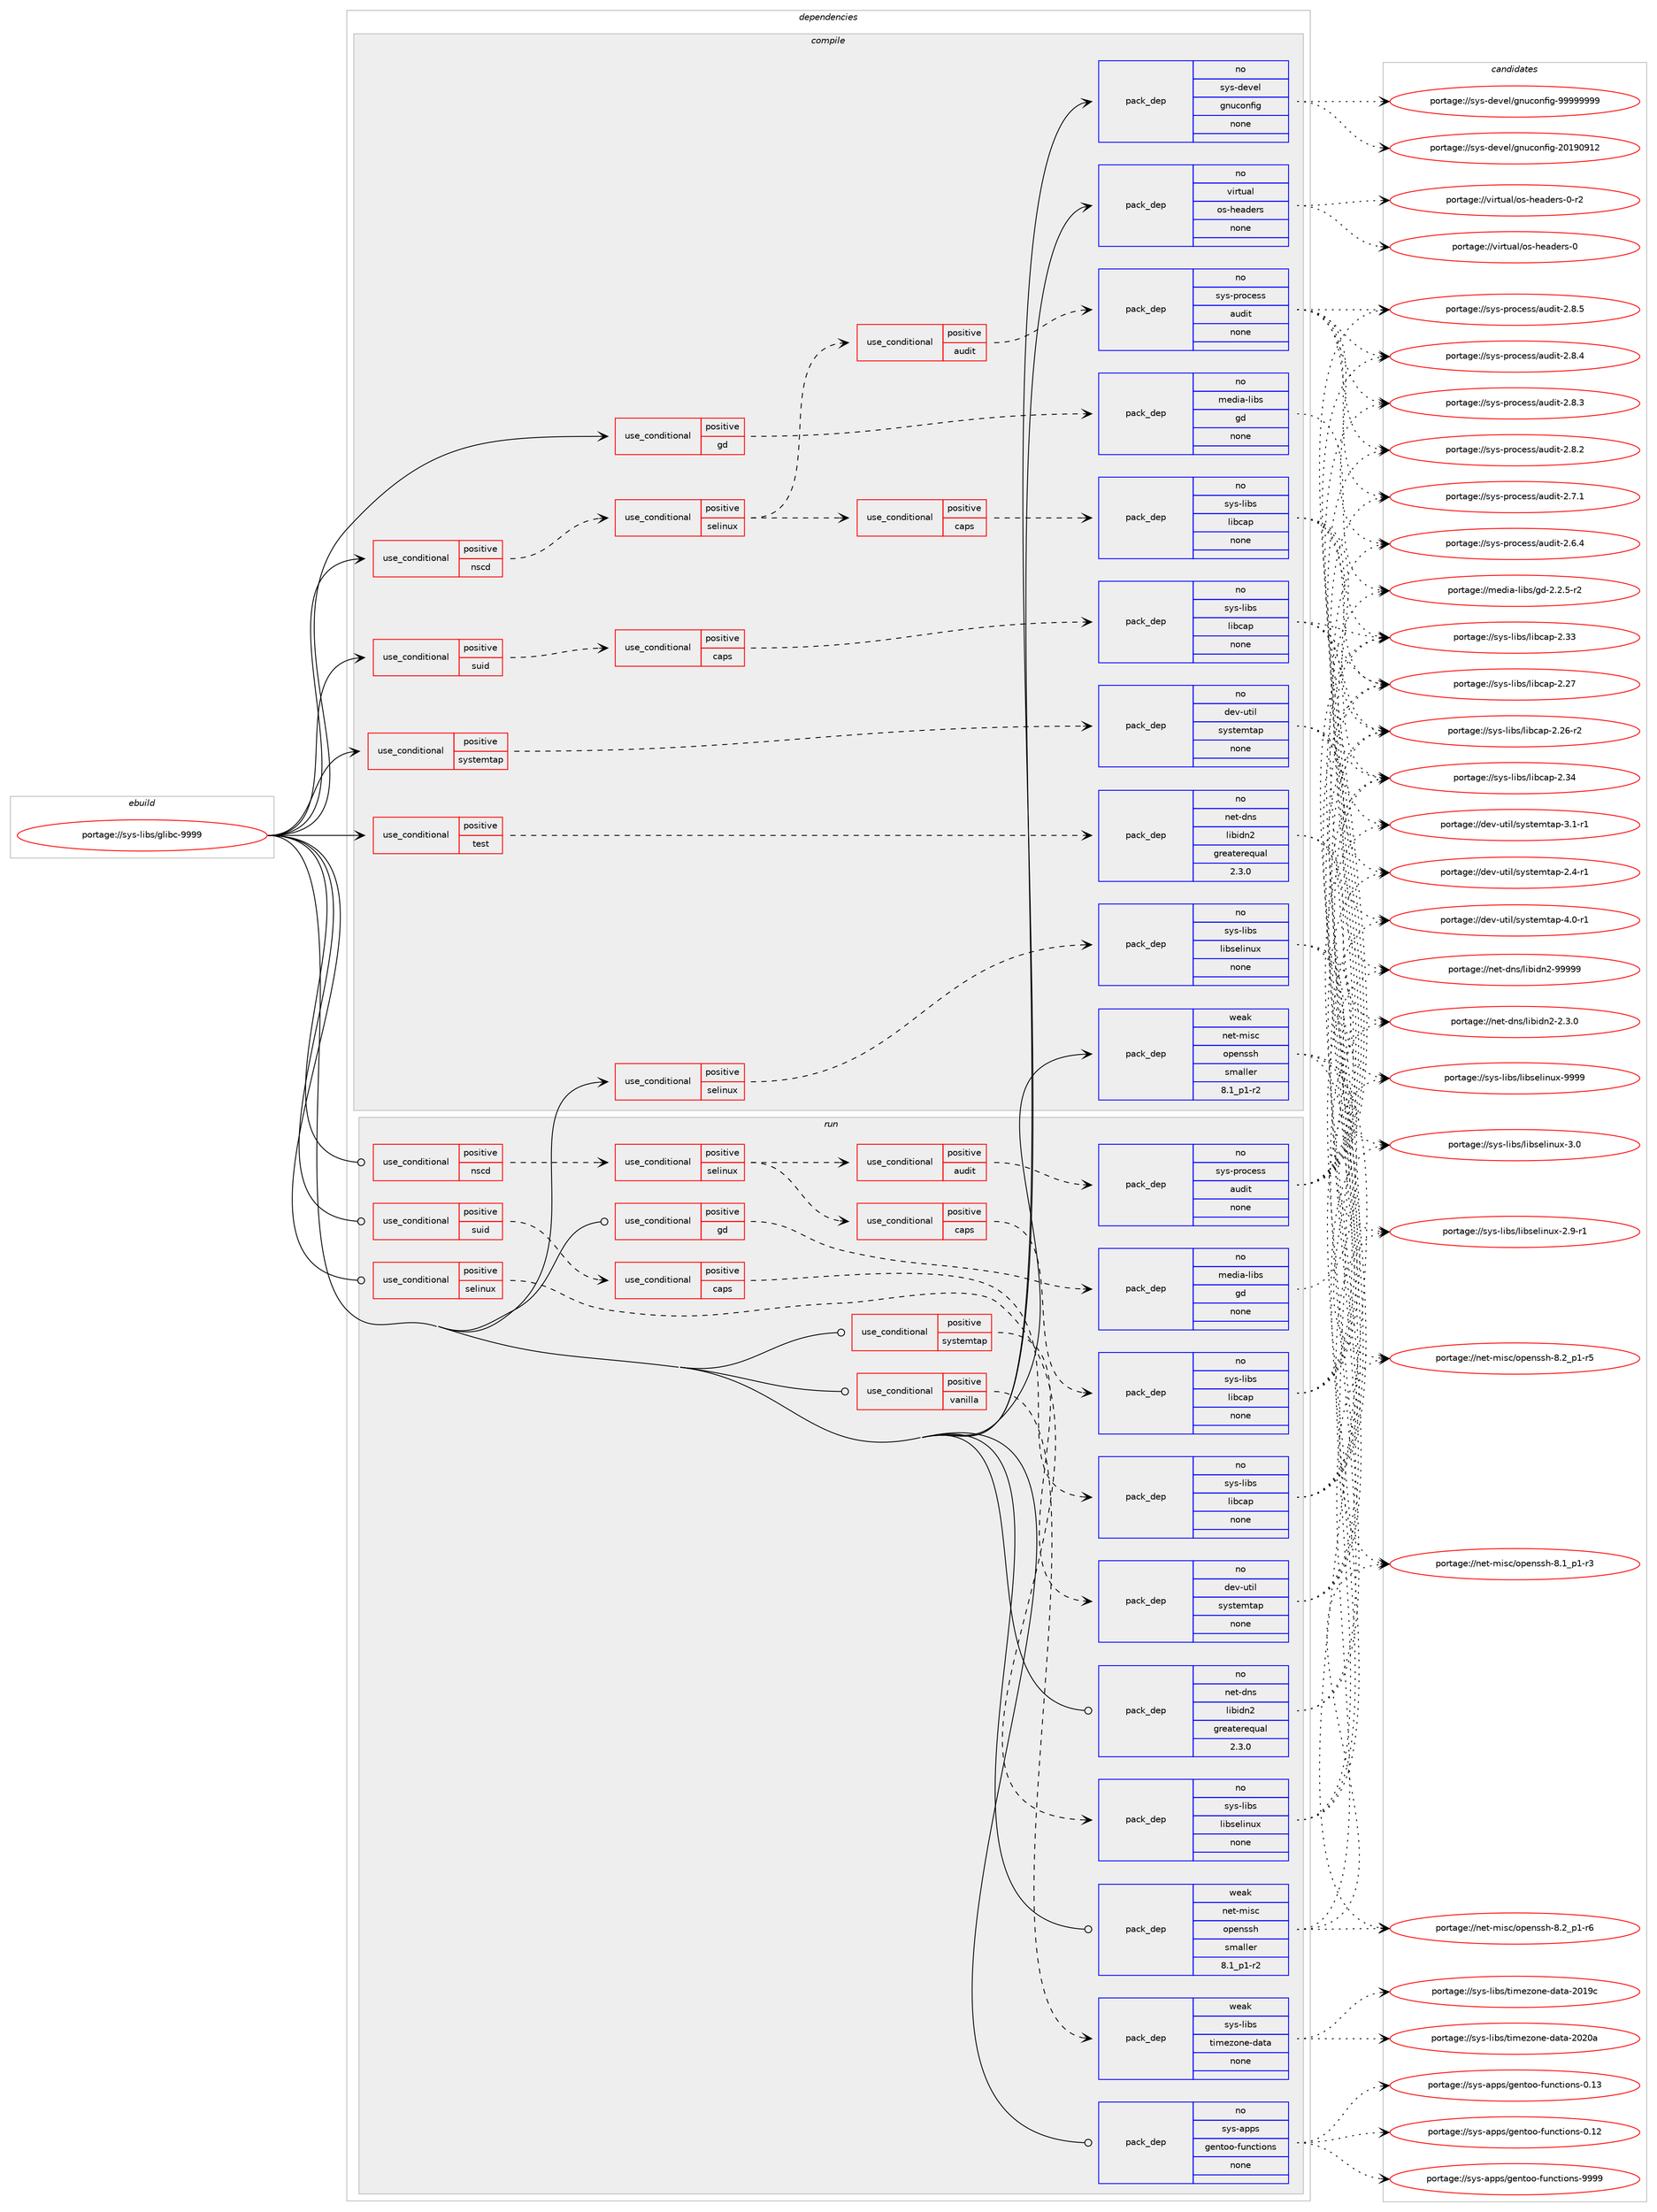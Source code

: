 digraph prolog {

# *************
# Graph options
# *************

newrank=true;
concentrate=true;
compound=true;
graph [rankdir=LR,fontname=Helvetica,fontsize=10,ranksep=1.5];#, ranksep=2.5, nodesep=0.2];
edge  [arrowhead=vee];
node  [fontname=Helvetica,fontsize=10];

# **********
# The ebuild
# **********

subgraph cluster_leftcol {
color=gray;
rank=same;
label=<<i>ebuild</i>>;
id [label="portage://sys-libs/glibc-9999", color=red, width=4, href="../sys-libs/glibc-9999.svg"];
}

# ****************
# The dependencies
# ****************

subgraph cluster_midcol {
color=gray;
label=<<i>dependencies</i>>;
subgraph cluster_compile {
fillcolor="#eeeeee";
style=filled;
label=<<i>compile</i>>;
subgraph cond557 {
dependency3957 [label=<<TABLE BORDER="0" CELLBORDER="1" CELLSPACING="0" CELLPADDING="4"><TR><TD ROWSPAN="3" CELLPADDING="10">use_conditional</TD></TR><TR><TD>positive</TD></TR><TR><TD>gd</TD></TR></TABLE>>, shape=none, color=red];
subgraph pack3311 {
dependency3958 [label=<<TABLE BORDER="0" CELLBORDER="1" CELLSPACING="0" CELLPADDING="4" WIDTH="220"><TR><TD ROWSPAN="6" CELLPADDING="30">pack_dep</TD></TR><TR><TD WIDTH="110">no</TD></TR><TR><TD>media-libs</TD></TR><TR><TD>gd</TD></TR><TR><TD>none</TD></TR><TR><TD></TD></TR></TABLE>>, shape=none, color=blue];
}
dependency3957:e -> dependency3958:w [weight=20,style="dashed",arrowhead="vee"];
}
id:e -> dependency3957:w [weight=20,style="solid",arrowhead="vee"];
subgraph cond558 {
dependency3959 [label=<<TABLE BORDER="0" CELLBORDER="1" CELLSPACING="0" CELLPADDING="4"><TR><TD ROWSPAN="3" CELLPADDING="10">use_conditional</TD></TR><TR><TD>positive</TD></TR><TR><TD>nscd</TD></TR></TABLE>>, shape=none, color=red];
subgraph cond559 {
dependency3960 [label=<<TABLE BORDER="0" CELLBORDER="1" CELLSPACING="0" CELLPADDING="4"><TR><TD ROWSPAN="3" CELLPADDING="10">use_conditional</TD></TR><TR><TD>positive</TD></TR><TR><TD>selinux</TD></TR></TABLE>>, shape=none, color=red];
subgraph cond560 {
dependency3961 [label=<<TABLE BORDER="0" CELLBORDER="1" CELLSPACING="0" CELLPADDING="4"><TR><TD ROWSPAN="3" CELLPADDING="10">use_conditional</TD></TR><TR><TD>positive</TD></TR><TR><TD>audit</TD></TR></TABLE>>, shape=none, color=red];
subgraph pack3312 {
dependency3962 [label=<<TABLE BORDER="0" CELLBORDER="1" CELLSPACING="0" CELLPADDING="4" WIDTH="220"><TR><TD ROWSPAN="6" CELLPADDING="30">pack_dep</TD></TR><TR><TD WIDTH="110">no</TD></TR><TR><TD>sys-process</TD></TR><TR><TD>audit</TD></TR><TR><TD>none</TD></TR><TR><TD></TD></TR></TABLE>>, shape=none, color=blue];
}
dependency3961:e -> dependency3962:w [weight=20,style="dashed",arrowhead="vee"];
}
dependency3960:e -> dependency3961:w [weight=20,style="dashed",arrowhead="vee"];
subgraph cond561 {
dependency3963 [label=<<TABLE BORDER="0" CELLBORDER="1" CELLSPACING="0" CELLPADDING="4"><TR><TD ROWSPAN="3" CELLPADDING="10">use_conditional</TD></TR><TR><TD>positive</TD></TR><TR><TD>caps</TD></TR></TABLE>>, shape=none, color=red];
subgraph pack3313 {
dependency3964 [label=<<TABLE BORDER="0" CELLBORDER="1" CELLSPACING="0" CELLPADDING="4" WIDTH="220"><TR><TD ROWSPAN="6" CELLPADDING="30">pack_dep</TD></TR><TR><TD WIDTH="110">no</TD></TR><TR><TD>sys-libs</TD></TR><TR><TD>libcap</TD></TR><TR><TD>none</TD></TR><TR><TD></TD></TR></TABLE>>, shape=none, color=blue];
}
dependency3963:e -> dependency3964:w [weight=20,style="dashed",arrowhead="vee"];
}
dependency3960:e -> dependency3963:w [weight=20,style="dashed",arrowhead="vee"];
}
dependency3959:e -> dependency3960:w [weight=20,style="dashed",arrowhead="vee"];
}
id:e -> dependency3959:w [weight=20,style="solid",arrowhead="vee"];
subgraph cond562 {
dependency3965 [label=<<TABLE BORDER="0" CELLBORDER="1" CELLSPACING="0" CELLPADDING="4"><TR><TD ROWSPAN="3" CELLPADDING="10">use_conditional</TD></TR><TR><TD>positive</TD></TR><TR><TD>selinux</TD></TR></TABLE>>, shape=none, color=red];
subgraph pack3314 {
dependency3966 [label=<<TABLE BORDER="0" CELLBORDER="1" CELLSPACING="0" CELLPADDING="4" WIDTH="220"><TR><TD ROWSPAN="6" CELLPADDING="30">pack_dep</TD></TR><TR><TD WIDTH="110">no</TD></TR><TR><TD>sys-libs</TD></TR><TR><TD>libselinux</TD></TR><TR><TD>none</TD></TR><TR><TD></TD></TR></TABLE>>, shape=none, color=blue];
}
dependency3965:e -> dependency3966:w [weight=20,style="dashed",arrowhead="vee"];
}
id:e -> dependency3965:w [weight=20,style="solid",arrowhead="vee"];
subgraph cond563 {
dependency3967 [label=<<TABLE BORDER="0" CELLBORDER="1" CELLSPACING="0" CELLPADDING="4"><TR><TD ROWSPAN="3" CELLPADDING="10">use_conditional</TD></TR><TR><TD>positive</TD></TR><TR><TD>suid</TD></TR></TABLE>>, shape=none, color=red];
subgraph cond564 {
dependency3968 [label=<<TABLE BORDER="0" CELLBORDER="1" CELLSPACING="0" CELLPADDING="4"><TR><TD ROWSPAN="3" CELLPADDING="10">use_conditional</TD></TR><TR><TD>positive</TD></TR><TR><TD>caps</TD></TR></TABLE>>, shape=none, color=red];
subgraph pack3315 {
dependency3969 [label=<<TABLE BORDER="0" CELLBORDER="1" CELLSPACING="0" CELLPADDING="4" WIDTH="220"><TR><TD ROWSPAN="6" CELLPADDING="30">pack_dep</TD></TR><TR><TD WIDTH="110">no</TD></TR><TR><TD>sys-libs</TD></TR><TR><TD>libcap</TD></TR><TR><TD>none</TD></TR><TR><TD></TD></TR></TABLE>>, shape=none, color=blue];
}
dependency3968:e -> dependency3969:w [weight=20,style="dashed",arrowhead="vee"];
}
dependency3967:e -> dependency3968:w [weight=20,style="dashed",arrowhead="vee"];
}
id:e -> dependency3967:w [weight=20,style="solid",arrowhead="vee"];
subgraph cond565 {
dependency3970 [label=<<TABLE BORDER="0" CELLBORDER="1" CELLSPACING="0" CELLPADDING="4"><TR><TD ROWSPAN="3" CELLPADDING="10">use_conditional</TD></TR><TR><TD>positive</TD></TR><TR><TD>systemtap</TD></TR></TABLE>>, shape=none, color=red];
subgraph pack3316 {
dependency3971 [label=<<TABLE BORDER="0" CELLBORDER="1" CELLSPACING="0" CELLPADDING="4" WIDTH="220"><TR><TD ROWSPAN="6" CELLPADDING="30">pack_dep</TD></TR><TR><TD WIDTH="110">no</TD></TR><TR><TD>dev-util</TD></TR><TR><TD>systemtap</TD></TR><TR><TD>none</TD></TR><TR><TD></TD></TR></TABLE>>, shape=none, color=blue];
}
dependency3970:e -> dependency3971:w [weight=20,style="dashed",arrowhead="vee"];
}
id:e -> dependency3970:w [weight=20,style="solid",arrowhead="vee"];
subgraph cond566 {
dependency3972 [label=<<TABLE BORDER="0" CELLBORDER="1" CELLSPACING="0" CELLPADDING="4"><TR><TD ROWSPAN="3" CELLPADDING="10">use_conditional</TD></TR><TR><TD>positive</TD></TR><TR><TD>test</TD></TR></TABLE>>, shape=none, color=red];
subgraph pack3317 {
dependency3973 [label=<<TABLE BORDER="0" CELLBORDER="1" CELLSPACING="0" CELLPADDING="4" WIDTH="220"><TR><TD ROWSPAN="6" CELLPADDING="30">pack_dep</TD></TR><TR><TD WIDTH="110">no</TD></TR><TR><TD>net-dns</TD></TR><TR><TD>libidn2</TD></TR><TR><TD>greaterequal</TD></TR><TR><TD>2.3.0</TD></TR></TABLE>>, shape=none, color=blue];
}
dependency3972:e -> dependency3973:w [weight=20,style="dashed",arrowhead="vee"];
}
id:e -> dependency3972:w [weight=20,style="solid",arrowhead="vee"];
subgraph pack3318 {
dependency3974 [label=<<TABLE BORDER="0" CELLBORDER="1" CELLSPACING="0" CELLPADDING="4" WIDTH="220"><TR><TD ROWSPAN="6" CELLPADDING="30">pack_dep</TD></TR><TR><TD WIDTH="110">no</TD></TR><TR><TD>sys-devel</TD></TR><TR><TD>gnuconfig</TD></TR><TR><TD>none</TD></TR><TR><TD></TD></TR></TABLE>>, shape=none, color=blue];
}
id:e -> dependency3974:w [weight=20,style="solid",arrowhead="vee"];
subgraph pack3319 {
dependency3975 [label=<<TABLE BORDER="0" CELLBORDER="1" CELLSPACING="0" CELLPADDING="4" WIDTH="220"><TR><TD ROWSPAN="6" CELLPADDING="30">pack_dep</TD></TR><TR><TD WIDTH="110">no</TD></TR><TR><TD>virtual</TD></TR><TR><TD>os-headers</TD></TR><TR><TD>none</TD></TR><TR><TD></TD></TR></TABLE>>, shape=none, color=blue];
}
id:e -> dependency3975:w [weight=20,style="solid",arrowhead="vee"];
subgraph pack3320 {
dependency3976 [label=<<TABLE BORDER="0" CELLBORDER="1" CELLSPACING="0" CELLPADDING="4" WIDTH="220"><TR><TD ROWSPAN="6" CELLPADDING="30">pack_dep</TD></TR><TR><TD WIDTH="110">weak</TD></TR><TR><TD>net-misc</TD></TR><TR><TD>openssh</TD></TR><TR><TD>smaller</TD></TR><TR><TD>8.1_p1-r2</TD></TR></TABLE>>, shape=none, color=blue];
}
id:e -> dependency3976:w [weight=20,style="solid",arrowhead="vee"];
}
subgraph cluster_compileandrun {
fillcolor="#eeeeee";
style=filled;
label=<<i>compile and run</i>>;
}
subgraph cluster_run {
fillcolor="#eeeeee";
style=filled;
label=<<i>run</i>>;
subgraph cond567 {
dependency3977 [label=<<TABLE BORDER="0" CELLBORDER="1" CELLSPACING="0" CELLPADDING="4"><TR><TD ROWSPAN="3" CELLPADDING="10">use_conditional</TD></TR><TR><TD>positive</TD></TR><TR><TD>gd</TD></TR></TABLE>>, shape=none, color=red];
subgraph pack3321 {
dependency3978 [label=<<TABLE BORDER="0" CELLBORDER="1" CELLSPACING="0" CELLPADDING="4" WIDTH="220"><TR><TD ROWSPAN="6" CELLPADDING="30">pack_dep</TD></TR><TR><TD WIDTH="110">no</TD></TR><TR><TD>media-libs</TD></TR><TR><TD>gd</TD></TR><TR><TD>none</TD></TR><TR><TD></TD></TR></TABLE>>, shape=none, color=blue];
}
dependency3977:e -> dependency3978:w [weight=20,style="dashed",arrowhead="vee"];
}
id:e -> dependency3977:w [weight=20,style="solid",arrowhead="odot"];
subgraph cond568 {
dependency3979 [label=<<TABLE BORDER="0" CELLBORDER="1" CELLSPACING="0" CELLPADDING="4"><TR><TD ROWSPAN="3" CELLPADDING="10">use_conditional</TD></TR><TR><TD>positive</TD></TR><TR><TD>nscd</TD></TR></TABLE>>, shape=none, color=red];
subgraph cond569 {
dependency3980 [label=<<TABLE BORDER="0" CELLBORDER="1" CELLSPACING="0" CELLPADDING="4"><TR><TD ROWSPAN="3" CELLPADDING="10">use_conditional</TD></TR><TR><TD>positive</TD></TR><TR><TD>selinux</TD></TR></TABLE>>, shape=none, color=red];
subgraph cond570 {
dependency3981 [label=<<TABLE BORDER="0" CELLBORDER="1" CELLSPACING="0" CELLPADDING="4"><TR><TD ROWSPAN="3" CELLPADDING="10">use_conditional</TD></TR><TR><TD>positive</TD></TR><TR><TD>audit</TD></TR></TABLE>>, shape=none, color=red];
subgraph pack3322 {
dependency3982 [label=<<TABLE BORDER="0" CELLBORDER="1" CELLSPACING="0" CELLPADDING="4" WIDTH="220"><TR><TD ROWSPAN="6" CELLPADDING="30">pack_dep</TD></TR><TR><TD WIDTH="110">no</TD></TR><TR><TD>sys-process</TD></TR><TR><TD>audit</TD></TR><TR><TD>none</TD></TR><TR><TD></TD></TR></TABLE>>, shape=none, color=blue];
}
dependency3981:e -> dependency3982:w [weight=20,style="dashed",arrowhead="vee"];
}
dependency3980:e -> dependency3981:w [weight=20,style="dashed",arrowhead="vee"];
subgraph cond571 {
dependency3983 [label=<<TABLE BORDER="0" CELLBORDER="1" CELLSPACING="0" CELLPADDING="4"><TR><TD ROWSPAN="3" CELLPADDING="10">use_conditional</TD></TR><TR><TD>positive</TD></TR><TR><TD>caps</TD></TR></TABLE>>, shape=none, color=red];
subgraph pack3323 {
dependency3984 [label=<<TABLE BORDER="0" CELLBORDER="1" CELLSPACING="0" CELLPADDING="4" WIDTH="220"><TR><TD ROWSPAN="6" CELLPADDING="30">pack_dep</TD></TR><TR><TD WIDTH="110">no</TD></TR><TR><TD>sys-libs</TD></TR><TR><TD>libcap</TD></TR><TR><TD>none</TD></TR><TR><TD></TD></TR></TABLE>>, shape=none, color=blue];
}
dependency3983:e -> dependency3984:w [weight=20,style="dashed",arrowhead="vee"];
}
dependency3980:e -> dependency3983:w [weight=20,style="dashed",arrowhead="vee"];
}
dependency3979:e -> dependency3980:w [weight=20,style="dashed",arrowhead="vee"];
}
id:e -> dependency3979:w [weight=20,style="solid",arrowhead="odot"];
subgraph cond572 {
dependency3985 [label=<<TABLE BORDER="0" CELLBORDER="1" CELLSPACING="0" CELLPADDING="4"><TR><TD ROWSPAN="3" CELLPADDING="10">use_conditional</TD></TR><TR><TD>positive</TD></TR><TR><TD>selinux</TD></TR></TABLE>>, shape=none, color=red];
subgraph pack3324 {
dependency3986 [label=<<TABLE BORDER="0" CELLBORDER="1" CELLSPACING="0" CELLPADDING="4" WIDTH="220"><TR><TD ROWSPAN="6" CELLPADDING="30">pack_dep</TD></TR><TR><TD WIDTH="110">no</TD></TR><TR><TD>sys-libs</TD></TR><TR><TD>libselinux</TD></TR><TR><TD>none</TD></TR><TR><TD></TD></TR></TABLE>>, shape=none, color=blue];
}
dependency3985:e -> dependency3986:w [weight=20,style="dashed",arrowhead="vee"];
}
id:e -> dependency3985:w [weight=20,style="solid",arrowhead="odot"];
subgraph cond573 {
dependency3987 [label=<<TABLE BORDER="0" CELLBORDER="1" CELLSPACING="0" CELLPADDING="4"><TR><TD ROWSPAN="3" CELLPADDING="10">use_conditional</TD></TR><TR><TD>positive</TD></TR><TR><TD>suid</TD></TR></TABLE>>, shape=none, color=red];
subgraph cond574 {
dependency3988 [label=<<TABLE BORDER="0" CELLBORDER="1" CELLSPACING="0" CELLPADDING="4"><TR><TD ROWSPAN="3" CELLPADDING="10">use_conditional</TD></TR><TR><TD>positive</TD></TR><TR><TD>caps</TD></TR></TABLE>>, shape=none, color=red];
subgraph pack3325 {
dependency3989 [label=<<TABLE BORDER="0" CELLBORDER="1" CELLSPACING="0" CELLPADDING="4" WIDTH="220"><TR><TD ROWSPAN="6" CELLPADDING="30">pack_dep</TD></TR><TR><TD WIDTH="110">no</TD></TR><TR><TD>sys-libs</TD></TR><TR><TD>libcap</TD></TR><TR><TD>none</TD></TR><TR><TD></TD></TR></TABLE>>, shape=none, color=blue];
}
dependency3988:e -> dependency3989:w [weight=20,style="dashed",arrowhead="vee"];
}
dependency3987:e -> dependency3988:w [weight=20,style="dashed",arrowhead="vee"];
}
id:e -> dependency3987:w [weight=20,style="solid",arrowhead="odot"];
subgraph cond575 {
dependency3990 [label=<<TABLE BORDER="0" CELLBORDER="1" CELLSPACING="0" CELLPADDING="4"><TR><TD ROWSPAN="3" CELLPADDING="10">use_conditional</TD></TR><TR><TD>positive</TD></TR><TR><TD>systemtap</TD></TR></TABLE>>, shape=none, color=red];
subgraph pack3326 {
dependency3991 [label=<<TABLE BORDER="0" CELLBORDER="1" CELLSPACING="0" CELLPADDING="4" WIDTH="220"><TR><TD ROWSPAN="6" CELLPADDING="30">pack_dep</TD></TR><TR><TD WIDTH="110">no</TD></TR><TR><TD>dev-util</TD></TR><TR><TD>systemtap</TD></TR><TR><TD>none</TD></TR><TR><TD></TD></TR></TABLE>>, shape=none, color=blue];
}
dependency3990:e -> dependency3991:w [weight=20,style="dashed",arrowhead="vee"];
}
id:e -> dependency3990:w [weight=20,style="solid",arrowhead="odot"];
subgraph cond576 {
dependency3992 [label=<<TABLE BORDER="0" CELLBORDER="1" CELLSPACING="0" CELLPADDING="4"><TR><TD ROWSPAN="3" CELLPADDING="10">use_conditional</TD></TR><TR><TD>positive</TD></TR><TR><TD>vanilla</TD></TR></TABLE>>, shape=none, color=red];
subgraph pack3327 {
dependency3993 [label=<<TABLE BORDER="0" CELLBORDER="1" CELLSPACING="0" CELLPADDING="4" WIDTH="220"><TR><TD ROWSPAN="6" CELLPADDING="30">pack_dep</TD></TR><TR><TD WIDTH="110">weak</TD></TR><TR><TD>sys-libs</TD></TR><TR><TD>timezone-data</TD></TR><TR><TD>none</TD></TR><TR><TD></TD></TR></TABLE>>, shape=none, color=blue];
}
dependency3992:e -> dependency3993:w [weight=20,style="dashed",arrowhead="vee"];
}
id:e -> dependency3992:w [weight=20,style="solid",arrowhead="odot"];
subgraph pack3328 {
dependency3994 [label=<<TABLE BORDER="0" CELLBORDER="1" CELLSPACING="0" CELLPADDING="4" WIDTH="220"><TR><TD ROWSPAN="6" CELLPADDING="30">pack_dep</TD></TR><TR><TD WIDTH="110">no</TD></TR><TR><TD>net-dns</TD></TR><TR><TD>libidn2</TD></TR><TR><TD>greaterequal</TD></TR><TR><TD>2.3.0</TD></TR></TABLE>>, shape=none, color=blue];
}
id:e -> dependency3994:w [weight=20,style="solid",arrowhead="odot"];
subgraph pack3329 {
dependency3995 [label=<<TABLE BORDER="0" CELLBORDER="1" CELLSPACING="0" CELLPADDING="4" WIDTH="220"><TR><TD ROWSPAN="6" CELLPADDING="30">pack_dep</TD></TR><TR><TD WIDTH="110">no</TD></TR><TR><TD>sys-apps</TD></TR><TR><TD>gentoo-functions</TD></TR><TR><TD>none</TD></TR><TR><TD></TD></TR></TABLE>>, shape=none, color=blue];
}
id:e -> dependency3995:w [weight=20,style="solid",arrowhead="odot"];
subgraph pack3330 {
dependency3996 [label=<<TABLE BORDER="0" CELLBORDER="1" CELLSPACING="0" CELLPADDING="4" WIDTH="220"><TR><TD ROWSPAN="6" CELLPADDING="30">pack_dep</TD></TR><TR><TD WIDTH="110">weak</TD></TR><TR><TD>net-misc</TD></TR><TR><TD>openssh</TD></TR><TR><TD>smaller</TD></TR><TR><TD>8.1_p1-r2</TD></TR></TABLE>>, shape=none, color=blue];
}
id:e -> dependency3996:w [weight=20,style="solid",arrowhead="odot"];
}
}

# **************
# The candidates
# **************

subgraph cluster_choices {
rank=same;
color=gray;
label=<<i>candidates</i>>;

subgraph choice3311 {
color=black;
nodesep=1;
choice109101100105974510810598115471031004550465046534511450 [label="portage://media-libs/gd-2.2.5-r2", color=red, width=4,href="../media-libs/gd-2.2.5-r2.svg"];
dependency3958:e -> choice109101100105974510810598115471031004550465046534511450:w [style=dotted,weight="100"];
}
subgraph choice3312 {
color=black;
nodesep=1;
choice11512111545112114111991011151154797117100105116455046564653 [label="portage://sys-process/audit-2.8.5", color=red, width=4,href="../sys-process/audit-2.8.5.svg"];
choice11512111545112114111991011151154797117100105116455046564652 [label="portage://sys-process/audit-2.8.4", color=red, width=4,href="../sys-process/audit-2.8.4.svg"];
choice11512111545112114111991011151154797117100105116455046564651 [label="portage://sys-process/audit-2.8.3", color=red, width=4,href="../sys-process/audit-2.8.3.svg"];
choice11512111545112114111991011151154797117100105116455046564650 [label="portage://sys-process/audit-2.8.2", color=red, width=4,href="../sys-process/audit-2.8.2.svg"];
choice11512111545112114111991011151154797117100105116455046554649 [label="portage://sys-process/audit-2.7.1", color=red, width=4,href="../sys-process/audit-2.7.1.svg"];
choice11512111545112114111991011151154797117100105116455046544652 [label="portage://sys-process/audit-2.6.4", color=red, width=4,href="../sys-process/audit-2.6.4.svg"];
dependency3962:e -> choice11512111545112114111991011151154797117100105116455046564653:w [style=dotted,weight="100"];
dependency3962:e -> choice11512111545112114111991011151154797117100105116455046564652:w [style=dotted,weight="100"];
dependency3962:e -> choice11512111545112114111991011151154797117100105116455046564651:w [style=dotted,weight="100"];
dependency3962:e -> choice11512111545112114111991011151154797117100105116455046564650:w [style=dotted,weight="100"];
dependency3962:e -> choice11512111545112114111991011151154797117100105116455046554649:w [style=dotted,weight="100"];
dependency3962:e -> choice11512111545112114111991011151154797117100105116455046544652:w [style=dotted,weight="100"];
}
subgraph choice3313 {
color=black;
nodesep=1;
choice1151211154510810598115471081059899971124550465152 [label="portage://sys-libs/libcap-2.34", color=red, width=4,href="../sys-libs/libcap-2.34.svg"];
choice1151211154510810598115471081059899971124550465151 [label="portage://sys-libs/libcap-2.33", color=red, width=4,href="../sys-libs/libcap-2.33.svg"];
choice1151211154510810598115471081059899971124550465055 [label="portage://sys-libs/libcap-2.27", color=red, width=4,href="../sys-libs/libcap-2.27.svg"];
choice11512111545108105981154710810598999711245504650544511450 [label="portage://sys-libs/libcap-2.26-r2", color=red, width=4,href="../sys-libs/libcap-2.26-r2.svg"];
dependency3964:e -> choice1151211154510810598115471081059899971124550465152:w [style=dotted,weight="100"];
dependency3964:e -> choice1151211154510810598115471081059899971124550465151:w [style=dotted,weight="100"];
dependency3964:e -> choice1151211154510810598115471081059899971124550465055:w [style=dotted,weight="100"];
dependency3964:e -> choice11512111545108105981154710810598999711245504650544511450:w [style=dotted,weight="100"];
}
subgraph choice3314 {
color=black;
nodesep=1;
choice115121115451081059811547108105981151011081051101171204557575757 [label="portage://sys-libs/libselinux-9999", color=red, width=4,href="../sys-libs/libselinux-9999.svg"];
choice1151211154510810598115471081059811510110810511011712045514648 [label="portage://sys-libs/libselinux-3.0", color=red, width=4,href="../sys-libs/libselinux-3.0.svg"];
choice11512111545108105981154710810598115101108105110117120455046574511449 [label="portage://sys-libs/libselinux-2.9-r1", color=red, width=4,href="../sys-libs/libselinux-2.9-r1.svg"];
dependency3966:e -> choice115121115451081059811547108105981151011081051101171204557575757:w [style=dotted,weight="100"];
dependency3966:e -> choice1151211154510810598115471081059811510110810511011712045514648:w [style=dotted,weight="100"];
dependency3966:e -> choice11512111545108105981154710810598115101108105110117120455046574511449:w [style=dotted,weight="100"];
}
subgraph choice3315 {
color=black;
nodesep=1;
choice1151211154510810598115471081059899971124550465152 [label="portage://sys-libs/libcap-2.34", color=red, width=4,href="../sys-libs/libcap-2.34.svg"];
choice1151211154510810598115471081059899971124550465151 [label="portage://sys-libs/libcap-2.33", color=red, width=4,href="../sys-libs/libcap-2.33.svg"];
choice1151211154510810598115471081059899971124550465055 [label="portage://sys-libs/libcap-2.27", color=red, width=4,href="../sys-libs/libcap-2.27.svg"];
choice11512111545108105981154710810598999711245504650544511450 [label="portage://sys-libs/libcap-2.26-r2", color=red, width=4,href="../sys-libs/libcap-2.26-r2.svg"];
dependency3969:e -> choice1151211154510810598115471081059899971124550465152:w [style=dotted,weight="100"];
dependency3969:e -> choice1151211154510810598115471081059899971124550465151:w [style=dotted,weight="100"];
dependency3969:e -> choice1151211154510810598115471081059899971124550465055:w [style=dotted,weight="100"];
dependency3969:e -> choice11512111545108105981154710810598999711245504650544511450:w [style=dotted,weight="100"];
}
subgraph choice3316 {
color=black;
nodesep=1;
choice100101118451171161051084711512111511610110911697112455246484511449 [label="portage://dev-util/systemtap-4.0-r1", color=red, width=4,href="../dev-util/systemtap-4.0-r1.svg"];
choice100101118451171161051084711512111511610110911697112455146494511449 [label="portage://dev-util/systemtap-3.1-r1", color=red, width=4,href="../dev-util/systemtap-3.1-r1.svg"];
choice100101118451171161051084711512111511610110911697112455046524511449 [label="portage://dev-util/systemtap-2.4-r1", color=red, width=4,href="../dev-util/systemtap-2.4-r1.svg"];
dependency3971:e -> choice100101118451171161051084711512111511610110911697112455246484511449:w [style=dotted,weight="100"];
dependency3971:e -> choice100101118451171161051084711512111511610110911697112455146494511449:w [style=dotted,weight="100"];
dependency3971:e -> choice100101118451171161051084711512111511610110911697112455046524511449:w [style=dotted,weight="100"];
}
subgraph choice3317 {
color=black;
nodesep=1;
choice11010111645100110115471081059810510011050455757575757 [label="portage://net-dns/libidn2-99999", color=red, width=4,href="../net-dns/libidn2-99999.svg"];
choice11010111645100110115471081059810510011050455046514648 [label="portage://net-dns/libidn2-2.3.0", color=red, width=4,href="../net-dns/libidn2-2.3.0.svg"];
dependency3973:e -> choice11010111645100110115471081059810510011050455757575757:w [style=dotted,weight="100"];
dependency3973:e -> choice11010111645100110115471081059810510011050455046514648:w [style=dotted,weight="100"];
}
subgraph choice3318 {
color=black;
nodesep=1;
choice115121115451001011181011084710311011799111110102105103455757575757575757 [label="portage://sys-devel/gnuconfig-99999999", color=red, width=4,href="../sys-devel/gnuconfig-99999999.svg"];
choice115121115451001011181011084710311011799111110102105103455048495748574950 [label="portage://sys-devel/gnuconfig-20190912", color=red, width=4,href="../sys-devel/gnuconfig-20190912.svg"];
dependency3974:e -> choice115121115451001011181011084710311011799111110102105103455757575757575757:w [style=dotted,weight="100"];
dependency3974:e -> choice115121115451001011181011084710311011799111110102105103455048495748574950:w [style=dotted,weight="100"];
}
subgraph choice3319 {
color=black;
nodesep=1;
choice1181051141161179710847111115451041019710010111411545484511450 [label="portage://virtual/os-headers-0-r2", color=red, width=4,href="../virtual/os-headers-0-r2.svg"];
choice118105114116117971084711111545104101971001011141154548 [label="portage://virtual/os-headers-0", color=red, width=4,href="../virtual/os-headers-0.svg"];
dependency3975:e -> choice1181051141161179710847111115451041019710010111411545484511450:w [style=dotted,weight="100"];
dependency3975:e -> choice118105114116117971084711111545104101971001011141154548:w [style=dotted,weight="100"];
}
subgraph choice3320 {
color=black;
nodesep=1;
choice1101011164510910511599471111121011101151151044556465095112494511454 [label="portage://net-misc/openssh-8.2_p1-r6", color=red, width=4,href="../net-misc/openssh-8.2_p1-r6.svg"];
choice1101011164510910511599471111121011101151151044556465095112494511453 [label="portage://net-misc/openssh-8.2_p1-r5", color=red, width=4,href="../net-misc/openssh-8.2_p1-r5.svg"];
choice1101011164510910511599471111121011101151151044556464995112494511451 [label="portage://net-misc/openssh-8.1_p1-r3", color=red, width=4,href="../net-misc/openssh-8.1_p1-r3.svg"];
dependency3976:e -> choice1101011164510910511599471111121011101151151044556465095112494511454:w [style=dotted,weight="100"];
dependency3976:e -> choice1101011164510910511599471111121011101151151044556465095112494511453:w [style=dotted,weight="100"];
dependency3976:e -> choice1101011164510910511599471111121011101151151044556464995112494511451:w [style=dotted,weight="100"];
}
subgraph choice3321 {
color=black;
nodesep=1;
choice109101100105974510810598115471031004550465046534511450 [label="portage://media-libs/gd-2.2.5-r2", color=red, width=4,href="../media-libs/gd-2.2.5-r2.svg"];
dependency3978:e -> choice109101100105974510810598115471031004550465046534511450:w [style=dotted,weight="100"];
}
subgraph choice3322 {
color=black;
nodesep=1;
choice11512111545112114111991011151154797117100105116455046564653 [label="portage://sys-process/audit-2.8.5", color=red, width=4,href="../sys-process/audit-2.8.5.svg"];
choice11512111545112114111991011151154797117100105116455046564652 [label="portage://sys-process/audit-2.8.4", color=red, width=4,href="../sys-process/audit-2.8.4.svg"];
choice11512111545112114111991011151154797117100105116455046564651 [label="portage://sys-process/audit-2.8.3", color=red, width=4,href="../sys-process/audit-2.8.3.svg"];
choice11512111545112114111991011151154797117100105116455046564650 [label="portage://sys-process/audit-2.8.2", color=red, width=4,href="../sys-process/audit-2.8.2.svg"];
choice11512111545112114111991011151154797117100105116455046554649 [label="portage://sys-process/audit-2.7.1", color=red, width=4,href="../sys-process/audit-2.7.1.svg"];
choice11512111545112114111991011151154797117100105116455046544652 [label="portage://sys-process/audit-2.6.4", color=red, width=4,href="../sys-process/audit-2.6.4.svg"];
dependency3982:e -> choice11512111545112114111991011151154797117100105116455046564653:w [style=dotted,weight="100"];
dependency3982:e -> choice11512111545112114111991011151154797117100105116455046564652:w [style=dotted,weight="100"];
dependency3982:e -> choice11512111545112114111991011151154797117100105116455046564651:w [style=dotted,weight="100"];
dependency3982:e -> choice11512111545112114111991011151154797117100105116455046564650:w [style=dotted,weight="100"];
dependency3982:e -> choice11512111545112114111991011151154797117100105116455046554649:w [style=dotted,weight="100"];
dependency3982:e -> choice11512111545112114111991011151154797117100105116455046544652:w [style=dotted,weight="100"];
}
subgraph choice3323 {
color=black;
nodesep=1;
choice1151211154510810598115471081059899971124550465152 [label="portage://sys-libs/libcap-2.34", color=red, width=4,href="../sys-libs/libcap-2.34.svg"];
choice1151211154510810598115471081059899971124550465151 [label="portage://sys-libs/libcap-2.33", color=red, width=4,href="../sys-libs/libcap-2.33.svg"];
choice1151211154510810598115471081059899971124550465055 [label="portage://sys-libs/libcap-2.27", color=red, width=4,href="../sys-libs/libcap-2.27.svg"];
choice11512111545108105981154710810598999711245504650544511450 [label="portage://sys-libs/libcap-2.26-r2", color=red, width=4,href="../sys-libs/libcap-2.26-r2.svg"];
dependency3984:e -> choice1151211154510810598115471081059899971124550465152:w [style=dotted,weight="100"];
dependency3984:e -> choice1151211154510810598115471081059899971124550465151:w [style=dotted,weight="100"];
dependency3984:e -> choice1151211154510810598115471081059899971124550465055:w [style=dotted,weight="100"];
dependency3984:e -> choice11512111545108105981154710810598999711245504650544511450:w [style=dotted,weight="100"];
}
subgraph choice3324 {
color=black;
nodesep=1;
choice115121115451081059811547108105981151011081051101171204557575757 [label="portage://sys-libs/libselinux-9999", color=red, width=4,href="../sys-libs/libselinux-9999.svg"];
choice1151211154510810598115471081059811510110810511011712045514648 [label="portage://sys-libs/libselinux-3.0", color=red, width=4,href="../sys-libs/libselinux-3.0.svg"];
choice11512111545108105981154710810598115101108105110117120455046574511449 [label="portage://sys-libs/libselinux-2.9-r1", color=red, width=4,href="../sys-libs/libselinux-2.9-r1.svg"];
dependency3986:e -> choice115121115451081059811547108105981151011081051101171204557575757:w [style=dotted,weight="100"];
dependency3986:e -> choice1151211154510810598115471081059811510110810511011712045514648:w [style=dotted,weight="100"];
dependency3986:e -> choice11512111545108105981154710810598115101108105110117120455046574511449:w [style=dotted,weight="100"];
}
subgraph choice3325 {
color=black;
nodesep=1;
choice1151211154510810598115471081059899971124550465152 [label="portage://sys-libs/libcap-2.34", color=red, width=4,href="../sys-libs/libcap-2.34.svg"];
choice1151211154510810598115471081059899971124550465151 [label="portage://sys-libs/libcap-2.33", color=red, width=4,href="../sys-libs/libcap-2.33.svg"];
choice1151211154510810598115471081059899971124550465055 [label="portage://sys-libs/libcap-2.27", color=red, width=4,href="../sys-libs/libcap-2.27.svg"];
choice11512111545108105981154710810598999711245504650544511450 [label="portage://sys-libs/libcap-2.26-r2", color=red, width=4,href="../sys-libs/libcap-2.26-r2.svg"];
dependency3989:e -> choice1151211154510810598115471081059899971124550465152:w [style=dotted,weight="100"];
dependency3989:e -> choice1151211154510810598115471081059899971124550465151:w [style=dotted,weight="100"];
dependency3989:e -> choice1151211154510810598115471081059899971124550465055:w [style=dotted,weight="100"];
dependency3989:e -> choice11512111545108105981154710810598999711245504650544511450:w [style=dotted,weight="100"];
}
subgraph choice3326 {
color=black;
nodesep=1;
choice100101118451171161051084711512111511610110911697112455246484511449 [label="portage://dev-util/systemtap-4.0-r1", color=red, width=4,href="../dev-util/systemtap-4.0-r1.svg"];
choice100101118451171161051084711512111511610110911697112455146494511449 [label="portage://dev-util/systemtap-3.1-r1", color=red, width=4,href="../dev-util/systemtap-3.1-r1.svg"];
choice100101118451171161051084711512111511610110911697112455046524511449 [label="portage://dev-util/systemtap-2.4-r1", color=red, width=4,href="../dev-util/systemtap-2.4-r1.svg"];
dependency3991:e -> choice100101118451171161051084711512111511610110911697112455246484511449:w [style=dotted,weight="100"];
dependency3991:e -> choice100101118451171161051084711512111511610110911697112455146494511449:w [style=dotted,weight="100"];
dependency3991:e -> choice100101118451171161051084711512111511610110911697112455046524511449:w [style=dotted,weight="100"];
}
subgraph choice3327 {
color=black;
nodesep=1;
choice115121115451081059811547116105109101122111110101451009711697455048504897 [label="portage://sys-libs/timezone-data-2020a", color=red, width=4,href="../sys-libs/timezone-data-2020a.svg"];
choice115121115451081059811547116105109101122111110101451009711697455048495799 [label="portage://sys-libs/timezone-data-2019c", color=red, width=4,href="../sys-libs/timezone-data-2019c.svg"];
dependency3993:e -> choice115121115451081059811547116105109101122111110101451009711697455048504897:w [style=dotted,weight="100"];
dependency3993:e -> choice115121115451081059811547116105109101122111110101451009711697455048495799:w [style=dotted,weight="100"];
}
subgraph choice3328 {
color=black;
nodesep=1;
choice11010111645100110115471081059810510011050455757575757 [label="portage://net-dns/libidn2-99999", color=red, width=4,href="../net-dns/libidn2-99999.svg"];
choice11010111645100110115471081059810510011050455046514648 [label="portage://net-dns/libidn2-2.3.0", color=red, width=4,href="../net-dns/libidn2-2.3.0.svg"];
dependency3994:e -> choice11010111645100110115471081059810510011050455757575757:w [style=dotted,weight="100"];
dependency3994:e -> choice11010111645100110115471081059810510011050455046514648:w [style=dotted,weight="100"];
}
subgraph choice3329 {
color=black;
nodesep=1;
choice11512111545971121121154710310111011611111145102117110991161051111101154557575757 [label="portage://sys-apps/gentoo-functions-9999", color=red, width=4,href="../sys-apps/gentoo-functions-9999.svg"];
choice11512111545971121121154710310111011611111145102117110991161051111101154548464951 [label="portage://sys-apps/gentoo-functions-0.13", color=red, width=4,href="../sys-apps/gentoo-functions-0.13.svg"];
choice11512111545971121121154710310111011611111145102117110991161051111101154548464950 [label="portage://sys-apps/gentoo-functions-0.12", color=red, width=4,href="../sys-apps/gentoo-functions-0.12.svg"];
dependency3995:e -> choice11512111545971121121154710310111011611111145102117110991161051111101154557575757:w [style=dotted,weight="100"];
dependency3995:e -> choice11512111545971121121154710310111011611111145102117110991161051111101154548464951:w [style=dotted,weight="100"];
dependency3995:e -> choice11512111545971121121154710310111011611111145102117110991161051111101154548464950:w [style=dotted,weight="100"];
}
subgraph choice3330 {
color=black;
nodesep=1;
choice1101011164510910511599471111121011101151151044556465095112494511454 [label="portage://net-misc/openssh-8.2_p1-r6", color=red, width=4,href="../net-misc/openssh-8.2_p1-r6.svg"];
choice1101011164510910511599471111121011101151151044556465095112494511453 [label="portage://net-misc/openssh-8.2_p1-r5", color=red, width=4,href="../net-misc/openssh-8.2_p1-r5.svg"];
choice1101011164510910511599471111121011101151151044556464995112494511451 [label="portage://net-misc/openssh-8.1_p1-r3", color=red, width=4,href="../net-misc/openssh-8.1_p1-r3.svg"];
dependency3996:e -> choice1101011164510910511599471111121011101151151044556465095112494511454:w [style=dotted,weight="100"];
dependency3996:e -> choice1101011164510910511599471111121011101151151044556465095112494511453:w [style=dotted,weight="100"];
dependency3996:e -> choice1101011164510910511599471111121011101151151044556464995112494511451:w [style=dotted,weight="100"];
}
}

}
